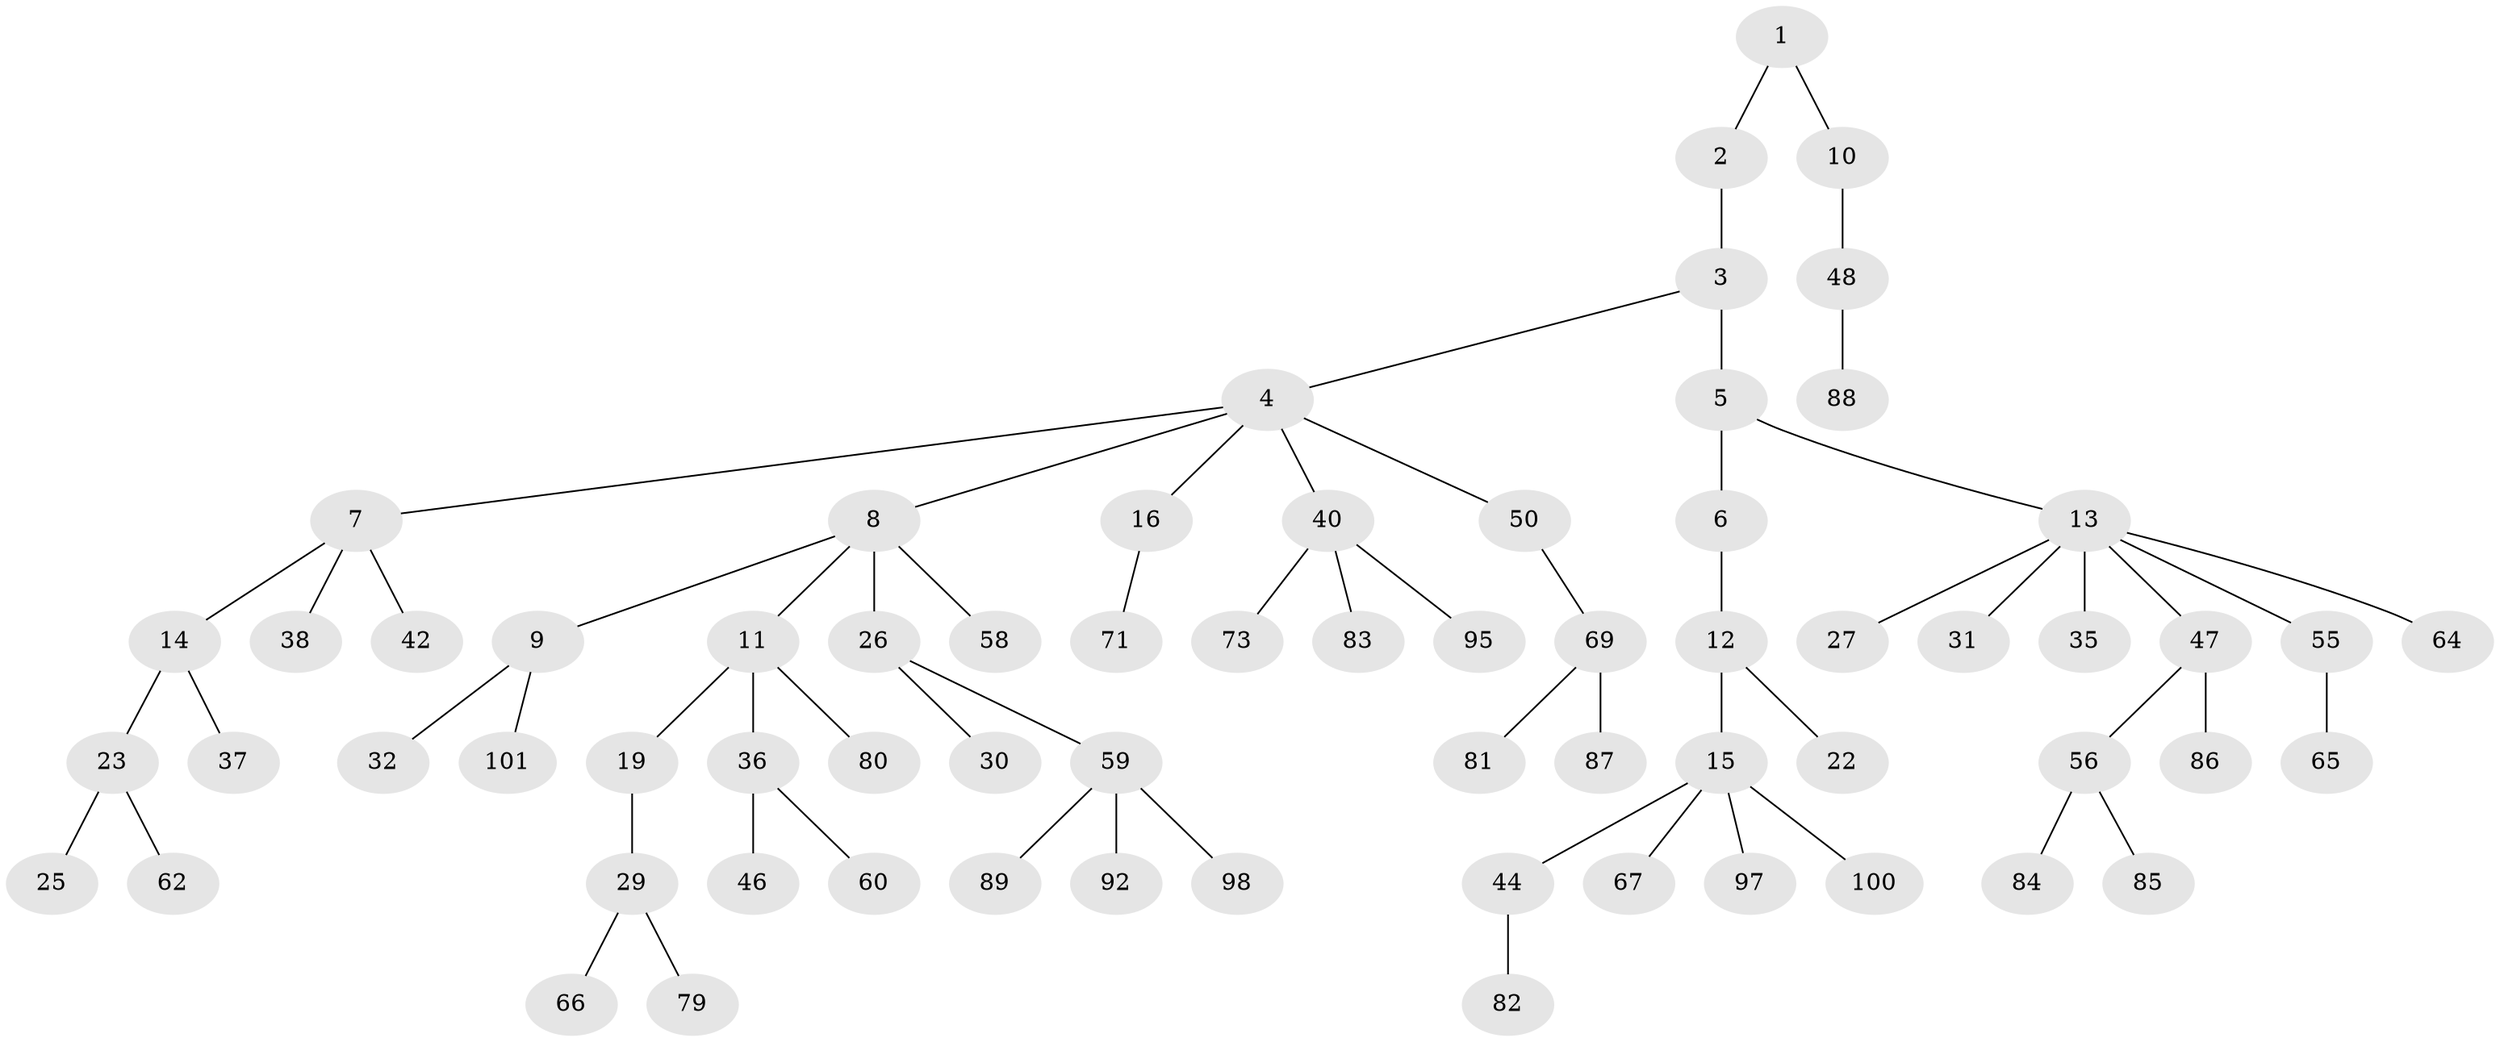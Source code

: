 // Generated by graph-tools (version 1.1) at 2025/24/03/03/25 07:24:07]
// undirected, 67 vertices, 66 edges
graph export_dot {
graph [start="1"]
  node [color=gray90,style=filled];
  1;
  2 [super="+72"];
  3 [super="+99"];
  4 [super="+21"];
  5 [super="+76"];
  6;
  7 [super="+39"];
  8 [super="+51"];
  9 [super="+18"];
  10 [super="+34"];
  11 [super="+68"];
  12 [super="+17"];
  13 [super="+24"];
  14 [super="+20"];
  15 [super="+49"];
  16 [super="+33"];
  19 [super="+28"];
  22;
  23 [super="+53"];
  25 [super="+41"];
  26 [super="+43"];
  27;
  29 [super="+93"];
  30;
  31 [super="+91"];
  32 [super="+74"];
  35;
  36 [super="+52"];
  37;
  38;
  40 [super="+54"];
  42 [super="+63"];
  44 [super="+45"];
  46;
  47 [super="+77"];
  48 [super="+61"];
  50;
  55;
  56 [super="+57"];
  58;
  59 [super="+94"];
  60;
  62 [super="+90"];
  64;
  65 [super="+75"];
  66;
  67;
  69 [super="+70"];
  71;
  73 [super="+78"];
  79;
  80;
  81;
  82;
  83;
  84;
  85;
  86 [super="+96"];
  87;
  88;
  89;
  92;
  95;
  97;
  98;
  100;
  101;
  1 -- 2;
  1 -- 10;
  2 -- 3;
  3 -- 4;
  3 -- 5;
  4 -- 7;
  4 -- 8;
  4 -- 16;
  4 -- 40;
  4 -- 50;
  5 -- 6;
  5 -- 13;
  6 -- 12;
  7 -- 14;
  7 -- 38;
  7 -- 42;
  8 -- 9;
  8 -- 11;
  8 -- 26;
  8 -- 58;
  9 -- 32;
  9 -- 101;
  10 -- 48;
  11 -- 19;
  11 -- 36;
  11 -- 80;
  12 -- 15;
  12 -- 22;
  13 -- 31;
  13 -- 35;
  13 -- 64;
  13 -- 55;
  13 -- 27;
  13 -- 47;
  14 -- 37;
  14 -- 23;
  15 -- 44;
  15 -- 97;
  15 -- 67;
  15 -- 100;
  16 -- 71;
  19 -- 29;
  23 -- 25;
  23 -- 62;
  26 -- 30;
  26 -- 59;
  29 -- 66;
  29 -- 79;
  36 -- 46;
  36 -- 60;
  40 -- 73;
  40 -- 83;
  40 -- 95;
  44 -- 82;
  47 -- 56;
  47 -- 86;
  48 -- 88;
  50 -- 69;
  55 -- 65;
  56 -- 84;
  56 -- 85;
  59 -- 89;
  59 -- 92;
  59 -- 98;
  69 -- 81;
  69 -- 87;
}
